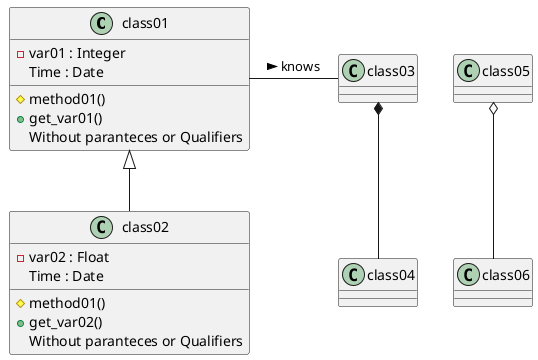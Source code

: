 @startuml
 class01 <|-- class02
 class03 *-- class04
 class05 o-- class06

 class01- class03 : knows >
 class class01 {
    -var01 : Integer
    Time : Date
    #method01()
    +get_var01()
    {method}Without paranteces or Qualifiers
 }

 class class02 {
    -var02 : Float
    Time : Date
    #method01()
    +get_var02()
    {method}Without paranteces or Qualifiers
 }
@enduml
